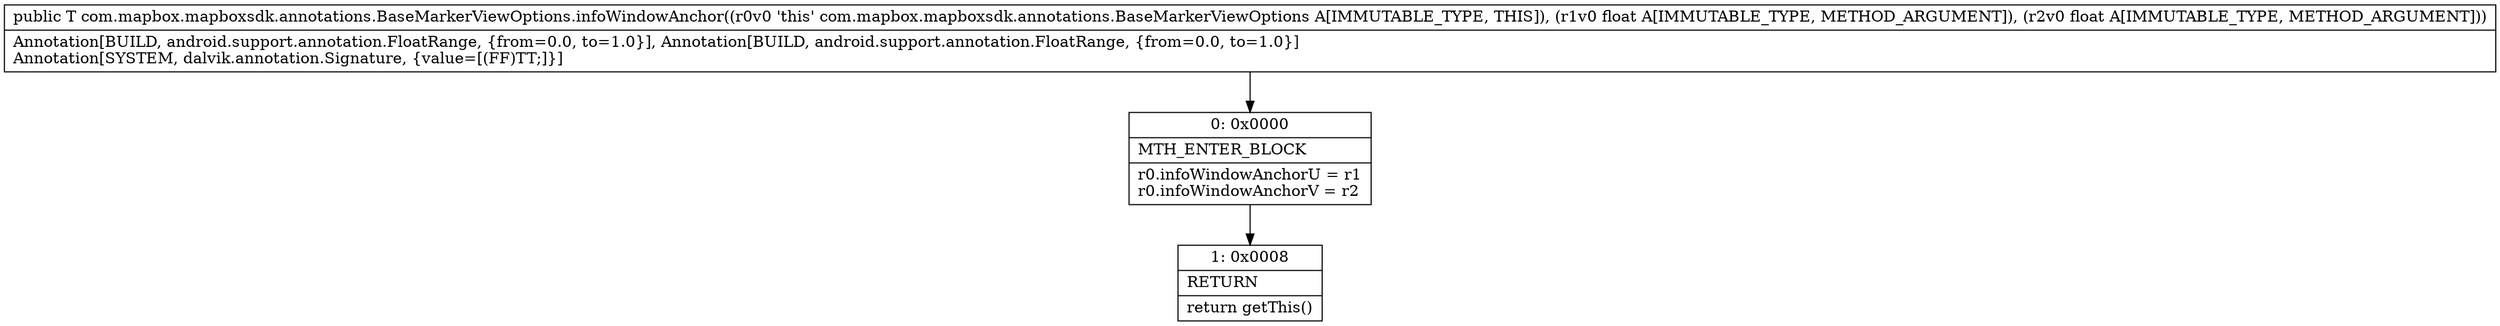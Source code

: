 digraph "CFG forcom.mapbox.mapboxsdk.annotations.BaseMarkerViewOptions.infoWindowAnchor(FF)Lcom\/mapbox\/mapboxsdk\/annotations\/BaseMarkerViewOptions;" {
Node_0 [shape=record,label="{0\:\ 0x0000|MTH_ENTER_BLOCK\l|r0.infoWindowAnchorU = r1\lr0.infoWindowAnchorV = r2\l}"];
Node_1 [shape=record,label="{1\:\ 0x0008|RETURN\l|return getThis()\l}"];
MethodNode[shape=record,label="{public T com.mapbox.mapboxsdk.annotations.BaseMarkerViewOptions.infoWindowAnchor((r0v0 'this' com.mapbox.mapboxsdk.annotations.BaseMarkerViewOptions A[IMMUTABLE_TYPE, THIS]), (r1v0 float A[IMMUTABLE_TYPE, METHOD_ARGUMENT]), (r2v0 float A[IMMUTABLE_TYPE, METHOD_ARGUMENT]))  | Annotation[BUILD, android.support.annotation.FloatRange, \{from=0.0, to=1.0\}], Annotation[BUILD, android.support.annotation.FloatRange, \{from=0.0, to=1.0\}]\lAnnotation[SYSTEM, dalvik.annotation.Signature, \{value=[(FF)TT;]\}]\l}"];
MethodNode -> Node_0;
Node_0 -> Node_1;
}

